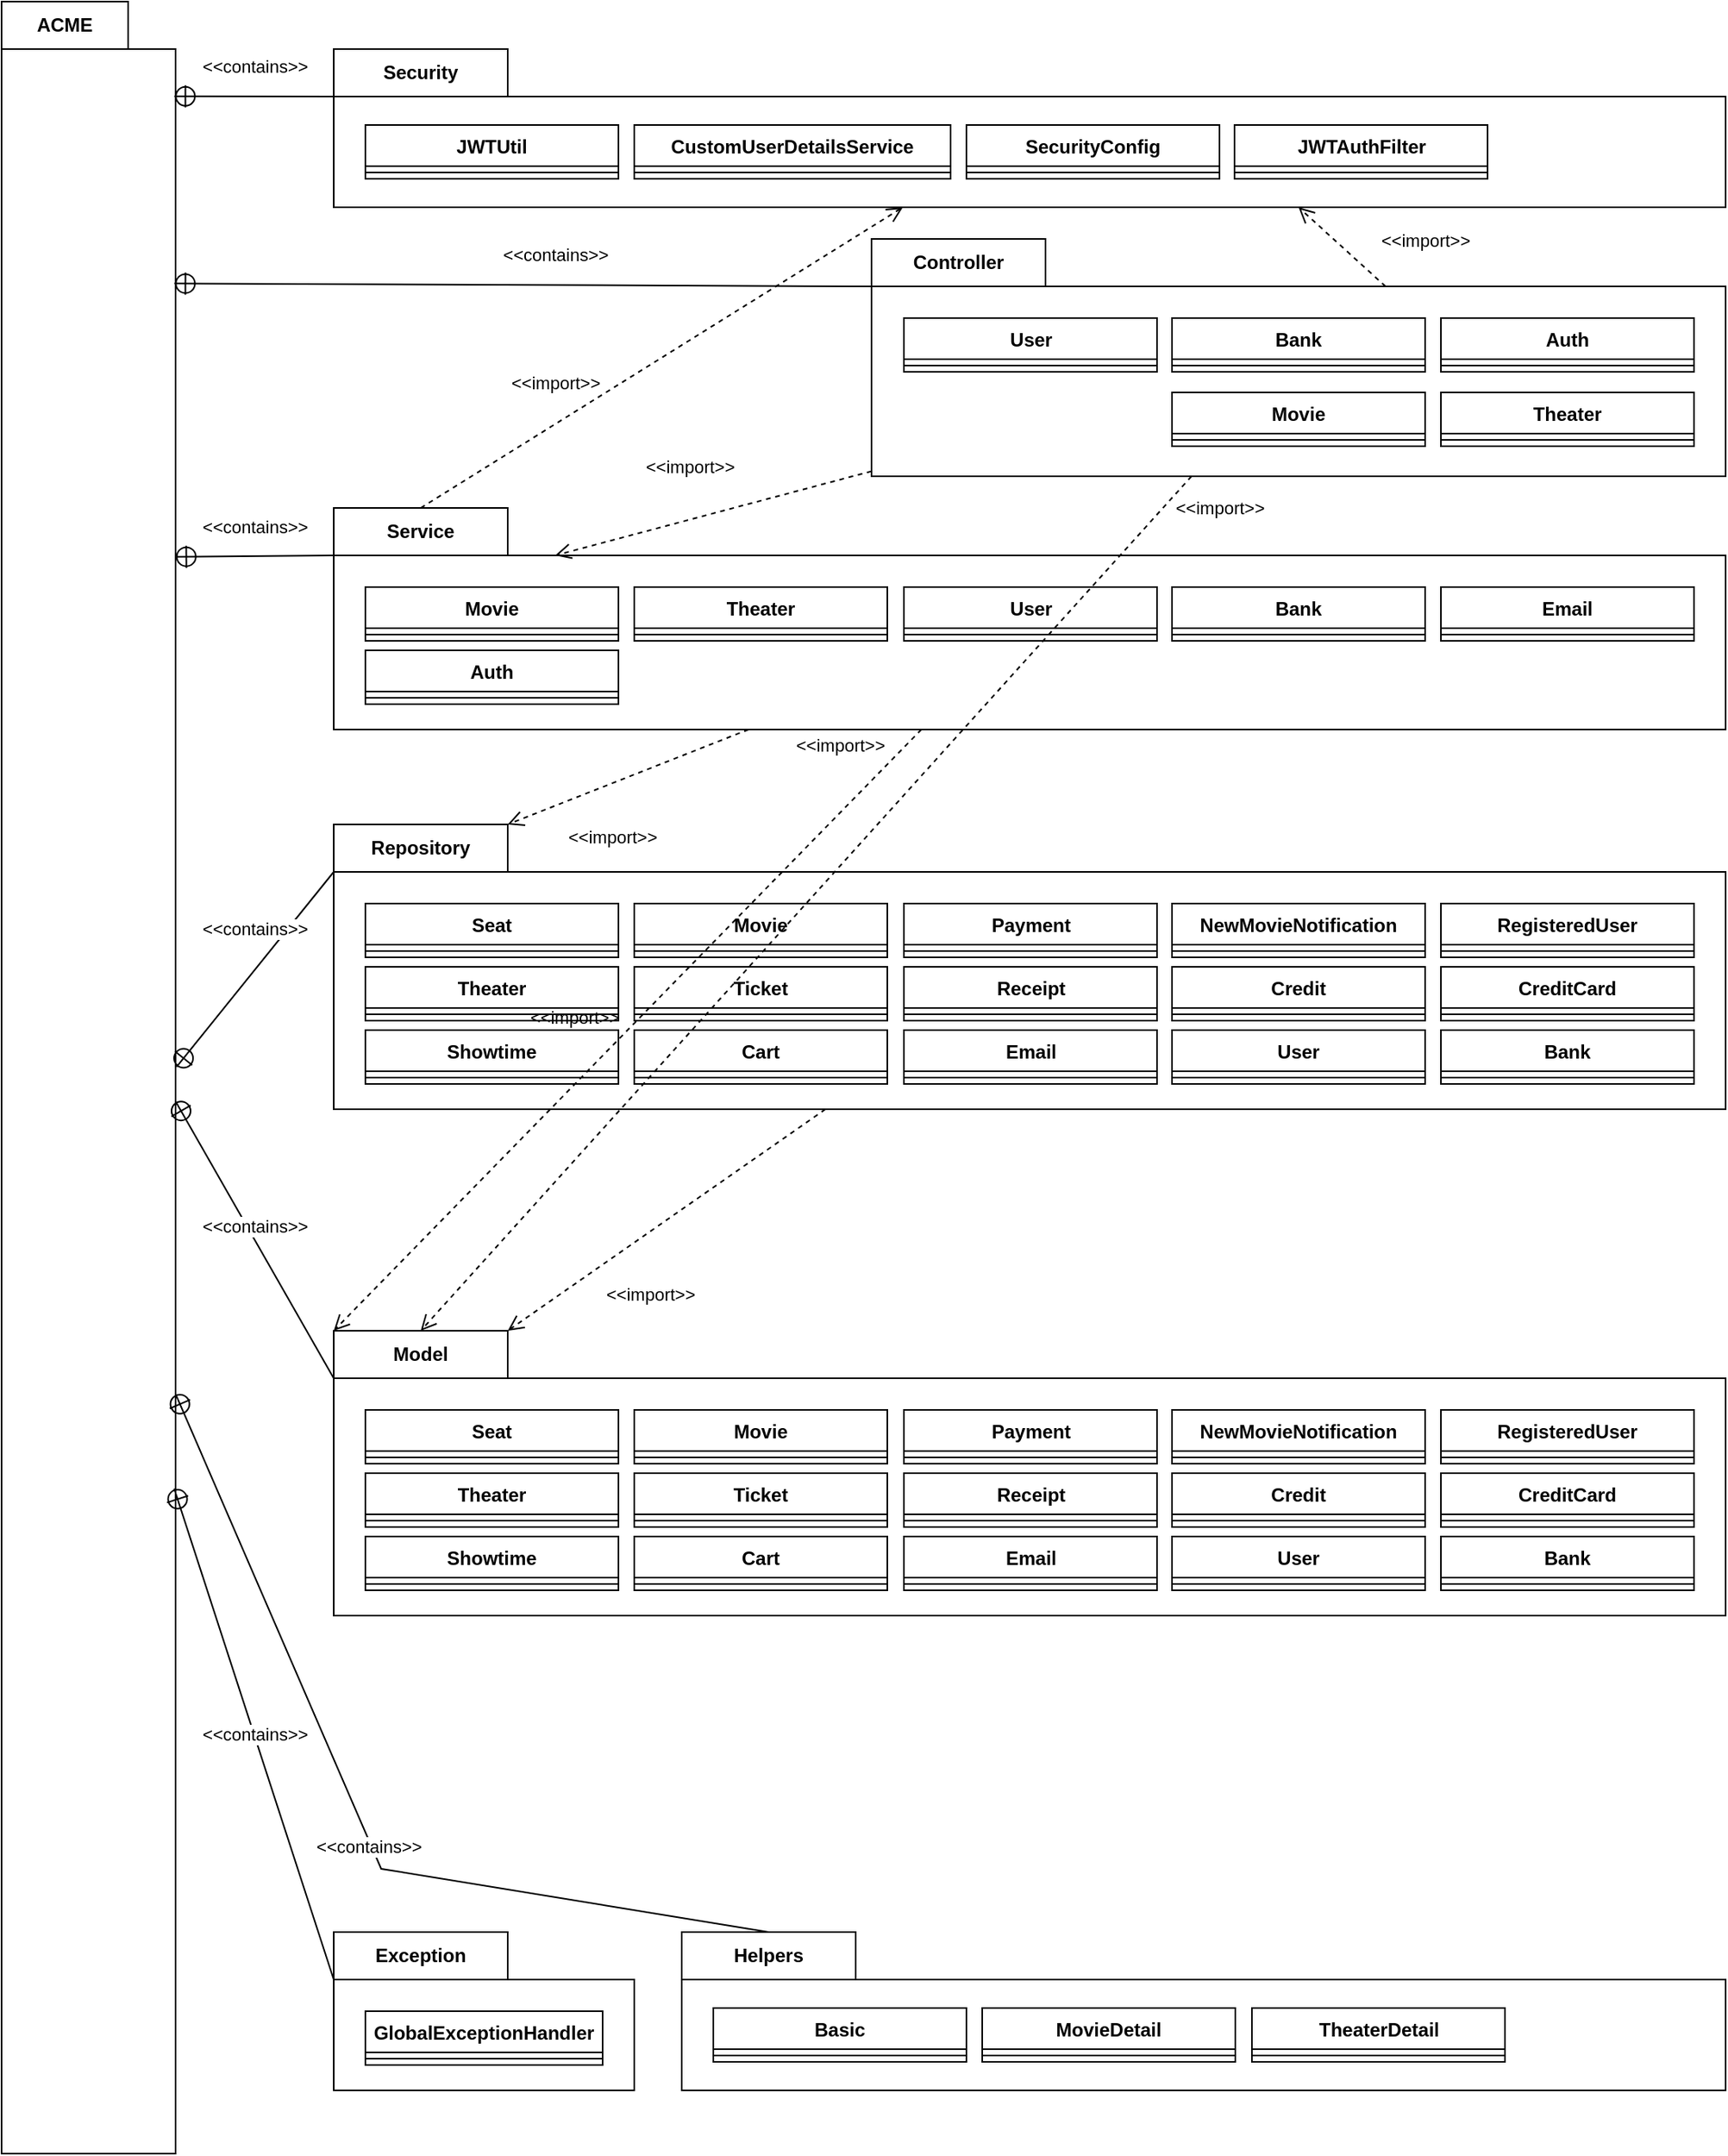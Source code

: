 <mxfile version="24.8.9">
  <diagram name="Page-1" id="gsNYX0O6HPg6yI20g63n">
    <mxGraphModel dx="3936" dy="2240" grid="1" gridSize="10" guides="1" tooltips="1" connect="1" arrows="1" fold="1" page="1" pageScale="1" pageWidth="827" pageHeight="1169" math="0" shadow="0">
      <root>
        <mxCell id="0" />
        <mxCell id="1" parent="0" />
        <mxCell id="dcg5xdhcJVGDY37_S5At-14" value="Model" style="shape=folder;fontStyle=1;tabWidth=110;tabHeight=30;tabPosition=left;html=1;boundedLbl=1;labelInHeader=1;container=1;collapsible=0;whiteSpace=wrap;" vertex="1" parent="1">
          <mxGeometry x="250" y="840" width="880" height="180" as="geometry" />
        </mxCell>
        <mxCell id="dcg5xdhcJVGDY37_S5At-51" value="" style="group" vertex="1" connectable="0" parent="dcg5xdhcJVGDY37_S5At-14">
          <mxGeometry y="30" width="880.0" height="134" as="geometry" />
        </mxCell>
        <mxCell id="dcg5xdhcJVGDY37_S5At-15" value="" style="html=1;strokeColor=none;resizeWidth=1;resizeHeight=1;fillColor=none;part=1;connectable=0;allowArrows=0;deletable=0;whiteSpace=wrap;" vertex="1" parent="dcg5xdhcJVGDY37_S5At-51">
          <mxGeometry width="880.0" height="126" relative="1" as="geometry">
            <mxPoint as="offset" />
          </mxGeometry>
        </mxCell>
        <mxCell id="dcg5xdhcJVGDY37_S5At-17" value="Email" style="swimlane;fontStyle=1;align=center;verticalAlign=top;childLayout=stackLayout;horizontal=1;startSize=26;horizontalStack=0;resizeParent=1;resizeParentMax=0;resizeLast=0;collapsible=1;marginBottom=0;whiteSpace=wrap;html=1;" vertex="1" parent="dcg5xdhcJVGDY37_S5At-51">
          <mxGeometry x="360.5" y="100" width="160" height="34" as="geometry" />
        </mxCell>
        <mxCell id="dcg5xdhcJVGDY37_S5At-19" value="" style="line;strokeWidth=1;fillColor=none;align=left;verticalAlign=middle;spacingTop=-1;spacingLeft=3;spacingRight=3;rotatable=0;labelPosition=right;points=[];portConstraint=eastwest;strokeColor=inherit;" vertex="1" parent="dcg5xdhcJVGDY37_S5At-17">
          <mxGeometry y="26" width="160" height="8" as="geometry" />
        </mxCell>
        <mxCell id="dcg5xdhcJVGDY37_S5At-21" value="NewMovieNotification" style="swimlane;fontStyle=1;align=center;verticalAlign=top;childLayout=stackLayout;horizontal=1;startSize=26;horizontalStack=0;resizeParent=1;resizeParentMax=0;resizeLast=0;collapsible=1;marginBottom=0;whiteSpace=wrap;html=1;" vertex="1" parent="dcg5xdhcJVGDY37_S5At-51">
          <mxGeometry x="530" y="20" width="160" height="34" as="geometry" />
        </mxCell>
        <mxCell id="dcg5xdhcJVGDY37_S5At-22" value="" style="line;strokeWidth=1;fillColor=none;align=left;verticalAlign=middle;spacingTop=-1;spacingLeft=3;spacingRight=3;rotatable=0;labelPosition=right;points=[];portConstraint=eastwest;strokeColor=inherit;" vertex="1" parent="dcg5xdhcJVGDY37_S5At-21">
          <mxGeometry y="26" width="160" height="8" as="geometry" />
        </mxCell>
        <mxCell id="dcg5xdhcJVGDY37_S5At-23" value="Credit" style="swimlane;fontStyle=1;align=center;verticalAlign=top;childLayout=stackLayout;horizontal=1;startSize=26;horizontalStack=0;resizeParent=1;resizeParentMax=0;resizeLast=0;collapsible=1;marginBottom=0;whiteSpace=wrap;html=1;" vertex="1" parent="dcg5xdhcJVGDY37_S5At-51">
          <mxGeometry x="530" y="60" width="160" height="34" as="geometry" />
        </mxCell>
        <mxCell id="dcg5xdhcJVGDY37_S5At-24" value="" style="line;strokeWidth=1;fillColor=none;align=left;verticalAlign=middle;spacingTop=-1;spacingLeft=3;spacingRight=3;rotatable=0;labelPosition=right;points=[];portConstraint=eastwest;strokeColor=inherit;" vertex="1" parent="dcg5xdhcJVGDY37_S5At-23">
          <mxGeometry y="26" width="160" height="8" as="geometry" />
        </mxCell>
        <mxCell id="dcg5xdhcJVGDY37_S5At-25" value="User" style="swimlane;fontStyle=1;align=center;verticalAlign=top;childLayout=stackLayout;horizontal=1;startSize=26;horizontalStack=0;resizeParent=1;resizeParentMax=0;resizeLast=0;collapsible=1;marginBottom=0;whiteSpace=wrap;html=1;" vertex="1" parent="dcg5xdhcJVGDY37_S5At-51">
          <mxGeometry x="530" y="100" width="160" height="34" as="geometry" />
        </mxCell>
        <mxCell id="dcg5xdhcJVGDY37_S5At-26" value="" style="line;strokeWidth=1;fillColor=none;align=left;verticalAlign=middle;spacingTop=-1;spacingLeft=3;spacingRight=3;rotatable=0;labelPosition=right;points=[];portConstraint=eastwest;strokeColor=inherit;" vertex="1" parent="dcg5xdhcJVGDY37_S5At-25">
          <mxGeometry y="26" width="160" height="8" as="geometry" />
        </mxCell>
        <mxCell id="dcg5xdhcJVGDY37_S5At-27" value="CreditCard" style="swimlane;fontStyle=1;align=center;verticalAlign=top;childLayout=stackLayout;horizontal=1;startSize=26;horizontalStack=0;resizeParent=1;resizeParentMax=0;resizeLast=0;collapsible=1;marginBottom=0;whiteSpace=wrap;html=1;" vertex="1" parent="dcg5xdhcJVGDY37_S5At-51">
          <mxGeometry x="700" y="60" width="160" height="34" as="geometry" />
        </mxCell>
        <mxCell id="dcg5xdhcJVGDY37_S5At-28" value="" style="line;strokeWidth=1;fillColor=none;align=left;verticalAlign=middle;spacingTop=-1;spacingLeft=3;spacingRight=3;rotatable=0;labelPosition=right;points=[];portConstraint=eastwest;strokeColor=inherit;" vertex="1" parent="dcg5xdhcJVGDY37_S5At-27">
          <mxGeometry y="26" width="160" height="8" as="geometry" />
        </mxCell>
        <mxCell id="dcg5xdhcJVGDY37_S5At-29" value="RegisteredUser" style="swimlane;fontStyle=1;align=center;verticalAlign=top;childLayout=stackLayout;horizontal=1;startSize=26;horizontalStack=0;resizeParent=1;resizeParentMax=0;resizeLast=0;collapsible=1;marginBottom=0;whiteSpace=wrap;html=1;" vertex="1" parent="dcg5xdhcJVGDY37_S5At-51">
          <mxGeometry x="700" y="20" width="160" height="34" as="geometry" />
        </mxCell>
        <mxCell id="dcg5xdhcJVGDY37_S5At-30" value="" style="line;strokeWidth=1;fillColor=none;align=left;verticalAlign=middle;spacingTop=-1;spacingLeft=3;spacingRight=3;rotatable=0;labelPosition=right;points=[];portConstraint=eastwest;strokeColor=inherit;" vertex="1" parent="dcg5xdhcJVGDY37_S5At-29">
          <mxGeometry y="26" width="160" height="8" as="geometry" />
        </mxCell>
        <mxCell id="dcg5xdhcJVGDY37_S5At-31" value="Bank" style="swimlane;fontStyle=1;align=center;verticalAlign=top;childLayout=stackLayout;horizontal=1;startSize=26;horizontalStack=0;resizeParent=1;resizeParentMax=0;resizeLast=0;collapsible=1;marginBottom=0;whiteSpace=wrap;html=1;" vertex="1" parent="dcg5xdhcJVGDY37_S5At-51">
          <mxGeometry x="700" y="100" width="160" height="34" as="geometry" />
        </mxCell>
        <mxCell id="dcg5xdhcJVGDY37_S5At-32" value="" style="line;strokeWidth=1;fillColor=none;align=left;verticalAlign=middle;spacingTop=-1;spacingLeft=3;spacingRight=3;rotatable=0;labelPosition=right;points=[];portConstraint=eastwest;strokeColor=inherit;" vertex="1" parent="dcg5xdhcJVGDY37_S5At-31">
          <mxGeometry y="26" width="160" height="8" as="geometry" />
        </mxCell>
        <mxCell id="dcg5xdhcJVGDY37_S5At-35" value="Seat" style="swimlane;fontStyle=1;align=center;verticalAlign=top;childLayout=stackLayout;horizontal=1;startSize=26;horizontalStack=0;resizeParent=1;resizeParentMax=0;resizeLast=0;collapsible=1;marginBottom=0;whiteSpace=wrap;html=1;" vertex="1" parent="dcg5xdhcJVGDY37_S5At-51">
          <mxGeometry x="20" y="20" width="160" height="34" as="geometry" />
        </mxCell>
        <mxCell id="dcg5xdhcJVGDY37_S5At-36" value="" style="line;strokeWidth=1;fillColor=none;align=left;verticalAlign=middle;spacingTop=-1;spacingLeft=3;spacingRight=3;rotatable=0;labelPosition=right;points=[];portConstraint=eastwest;strokeColor=inherit;" vertex="1" parent="dcg5xdhcJVGDY37_S5At-35">
          <mxGeometry y="26" width="160" height="8" as="geometry" />
        </mxCell>
        <mxCell id="dcg5xdhcJVGDY37_S5At-37" value="Theater" style="swimlane;fontStyle=1;align=center;verticalAlign=top;childLayout=stackLayout;horizontal=1;startSize=26;horizontalStack=0;resizeParent=1;resizeParentMax=0;resizeLast=0;collapsible=1;marginBottom=0;whiteSpace=wrap;html=1;" vertex="1" parent="dcg5xdhcJVGDY37_S5At-51">
          <mxGeometry x="20" y="60" width="160" height="34" as="geometry" />
        </mxCell>
        <mxCell id="dcg5xdhcJVGDY37_S5At-38" value="" style="line;strokeWidth=1;fillColor=none;align=left;verticalAlign=middle;spacingTop=-1;spacingLeft=3;spacingRight=3;rotatable=0;labelPosition=right;points=[];portConstraint=eastwest;strokeColor=inherit;" vertex="1" parent="dcg5xdhcJVGDY37_S5At-37">
          <mxGeometry y="26" width="160" height="8" as="geometry" />
        </mxCell>
        <mxCell id="dcg5xdhcJVGDY37_S5At-39" value="Showtime" style="swimlane;fontStyle=1;align=center;verticalAlign=top;childLayout=stackLayout;horizontal=1;startSize=26;horizontalStack=0;resizeParent=1;resizeParentMax=0;resizeLast=0;collapsible=1;marginBottom=0;whiteSpace=wrap;html=1;" vertex="1" parent="dcg5xdhcJVGDY37_S5At-51">
          <mxGeometry x="20" y="100" width="160" height="34" as="geometry" />
        </mxCell>
        <mxCell id="dcg5xdhcJVGDY37_S5At-40" value="" style="line;strokeWidth=1;fillColor=none;align=left;verticalAlign=middle;spacingTop=-1;spacingLeft=3;spacingRight=3;rotatable=0;labelPosition=right;points=[];portConstraint=eastwest;strokeColor=inherit;" vertex="1" parent="dcg5xdhcJVGDY37_S5At-39">
          <mxGeometry y="26" width="160" height="8" as="geometry" />
        </mxCell>
        <mxCell id="dcg5xdhcJVGDY37_S5At-41" value="Movie" style="swimlane;fontStyle=1;align=center;verticalAlign=top;childLayout=stackLayout;horizontal=1;startSize=26;horizontalStack=0;resizeParent=1;resizeParentMax=0;resizeLast=0;collapsible=1;marginBottom=0;whiteSpace=wrap;html=1;" vertex="1" parent="dcg5xdhcJVGDY37_S5At-51">
          <mxGeometry x="190" y="20" width="160" height="34" as="geometry" />
        </mxCell>
        <mxCell id="dcg5xdhcJVGDY37_S5At-42" value="" style="line;strokeWidth=1;fillColor=none;align=left;verticalAlign=middle;spacingTop=-1;spacingLeft=3;spacingRight=3;rotatable=0;labelPosition=right;points=[];portConstraint=eastwest;strokeColor=inherit;" vertex="1" parent="dcg5xdhcJVGDY37_S5At-41">
          <mxGeometry y="26" width="160" height="8" as="geometry" />
        </mxCell>
        <mxCell id="dcg5xdhcJVGDY37_S5At-43" value="Cart" style="swimlane;fontStyle=1;align=center;verticalAlign=top;childLayout=stackLayout;horizontal=1;startSize=26;horizontalStack=0;resizeParent=1;resizeParentMax=0;resizeLast=0;collapsible=1;marginBottom=0;whiteSpace=wrap;html=1;" vertex="1" parent="dcg5xdhcJVGDY37_S5At-51">
          <mxGeometry x="190" y="100" width="160" height="34" as="geometry" />
        </mxCell>
        <mxCell id="dcg5xdhcJVGDY37_S5At-44" value="" style="line;strokeWidth=1;fillColor=none;align=left;verticalAlign=middle;spacingTop=-1;spacingLeft=3;spacingRight=3;rotatable=0;labelPosition=right;points=[];portConstraint=eastwest;strokeColor=inherit;" vertex="1" parent="dcg5xdhcJVGDY37_S5At-43">
          <mxGeometry y="26" width="160" height="8" as="geometry" />
        </mxCell>
        <mxCell id="dcg5xdhcJVGDY37_S5At-45" value="Ticket" style="swimlane;fontStyle=1;align=center;verticalAlign=top;childLayout=stackLayout;horizontal=1;startSize=26;horizontalStack=0;resizeParent=1;resizeParentMax=0;resizeLast=0;collapsible=1;marginBottom=0;whiteSpace=wrap;html=1;" vertex="1" parent="dcg5xdhcJVGDY37_S5At-51">
          <mxGeometry x="190" y="60" width="160" height="34" as="geometry" />
        </mxCell>
        <mxCell id="dcg5xdhcJVGDY37_S5At-46" value="" style="line;strokeWidth=1;fillColor=none;align=left;verticalAlign=middle;spacingTop=-1;spacingLeft=3;spacingRight=3;rotatable=0;labelPosition=right;points=[];portConstraint=eastwest;strokeColor=inherit;" vertex="1" parent="dcg5xdhcJVGDY37_S5At-45">
          <mxGeometry y="26" width="160" height="8" as="geometry" />
        </mxCell>
        <mxCell id="dcg5xdhcJVGDY37_S5At-49" value="Receipt" style="swimlane;fontStyle=1;align=center;verticalAlign=top;childLayout=stackLayout;horizontal=1;startSize=26;horizontalStack=0;resizeParent=1;resizeParentMax=0;resizeLast=0;collapsible=1;marginBottom=0;whiteSpace=wrap;html=1;" vertex="1" parent="dcg5xdhcJVGDY37_S5At-51">
          <mxGeometry x="360.5" y="60" width="160" height="34" as="geometry" />
        </mxCell>
        <mxCell id="dcg5xdhcJVGDY37_S5At-50" value="" style="line;strokeWidth=1;fillColor=none;align=left;verticalAlign=middle;spacingTop=-1;spacingLeft=3;spacingRight=3;rotatable=0;labelPosition=right;points=[];portConstraint=eastwest;strokeColor=inherit;" vertex="1" parent="dcg5xdhcJVGDY37_S5At-49">
          <mxGeometry y="26" width="160" height="8" as="geometry" />
        </mxCell>
        <mxCell id="dcg5xdhcJVGDY37_S5At-47" value="Payment" style="swimlane;fontStyle=1;align=center;verticalAlign=top;childLayout=stackLayout;horizontal=1;startSize=26;horizontalStack=0;resizeParent=1;resizeParentMax=0;resizeLast=0;collapsible=1;marginBottom=0;whiteSpace=wrap;html=1;" vertex="1" parent="dcg5xdhcJVGDY37_S5At-51">
          <mxGeometry x="360.5" y="20" width="160" height="34" as="geometry" />
        </mxCell>
        <mxCell id="dcg5xdhcJVGDY37_S5At-48" value="" style="line;strokeWidth=1;fillColor=none;align=left;verticalAlign=middle;spacingTop=-1;spacingLeft=3;spacingRight=3;rotatable=0;labelPosition=right;points=[];portConstraint=eastwest;strokeColor=inherit;" vertex="1" parent="dcg5xdhcJVGDY37_S5At-47">
          <mxGeometry y="26" width="160" height="8" as="geometry" />
        </mxCell>
        <mxCell id="dcg5xdhcJVGDY37_S5At-52" value="Repository" style="shape=folder;fontStyle=1;tabWidth=110;tabHeight=30;tabPosition=left;html=1;boundedLbl=1;labelInHeader=1;container=1;collapsible=0;whiteSpace=wrap;" vertex="1" parent="1">
          <mxGeometry x="250" y="520" width="880" height="180" as="geometry" />
        </mxCell>
        <mxCell id="dcg5xdhcJVGDY37_S5At-53" value="" style="group" vertex="1" connectable="0" parent="dcg5xdhcJVGDY37_S5At-52">
          <mxGeometry y="30" width="880.0" height="134" as="geometry" />
        </mxCell>
        <mxCell id="dcg5xdhcJVGDY37_S5At-54" value="" style="html=1;strokeColor=none;resizeWidth=1;resizeHeight=1;fillColor=none;part=1;connectable=0;allowArrows=0;deletable=0;whiteSpace=wrap;" vertex="1" parent="dcg5xdhcJVGDY37_S5At-53">
          <mxGeometry width="880.0" height="126" relative="1" as="geometry">
            <mxPoint as="offset" />
          </mxGeometry>
        </mxCell>
        <mxCell id="dcg5xdhcJVGDY37_S5At-55" value="Email" style="swimlane;fontStyle=1;align=center;verticalAlign=top;childLayout=stackLayout;horizontal=1;startSize=26;horizontalStack=0;resizeParent=1;resizeParentMax=0;resizeLast=0;collapsible=1;marginBottom=0;whiteSpace=wrap;html=1;" vertex="1" parent="dcg5xdhcJVGDY37_S5At-53">
          <mxGeometry x="360.5" y="100" width="160" height="34" as="geometry" />
        </mxCell>
        <mxCell id="dcg5xdhcJVGDY37_S5At-56" value="" style="line;strokeWidth=1;fillColor=none;align=left;verticalAlign=middle;spacingTop=-1;spacingLeft=3;spacingRight=3;rotatable=0;labelPosition=right;points=[];portConstraint=eastwest;strokeColor=inherit;" vertex="1" parent="dcg5xdhcJVGDY37_S5At-55">
          <mxGeometry y="26" width="160" height="8" as="geometry" />
        </mxCell>
        <mxCell id="dcg5xdhcJVGDY37_S5At-57" value="NewMovieNotification" style="swimlane;fontStyle=1;align=center;verticalAlign=top;childLayout=stackLayout;horizontal=1;startSize=26;horizontalStack=0;resizeParent=1;resizeParentMax=0;resizeLast=0;collapsible=1;marginBottom=0;whiteSpace=wrap;html=1;" vertex="1" parent="dcg5xdhcJVGDY37_S5At-53">
          <mxGeometry x="530" y="20" width="160" height="34" as="geometry" />
        </mxCell>
        <mxCell id="dcg5xdhcJVGDY37_S5At-58" value="" style="line;strokeWidth=1;fillColor=none;align=left;verticalAlign=middle;spacingTop=-1;spacingLeft=3;spacingRight=3;rotatable=0;labelPosition=right;points=[];portConstraint=eastwest;strokeColor=inherit;" vertex="1" parent="dcg5xdhcJVGDY37_S5At-57">
          <mxGeometry y="26" width="160" height="8" as="geometry" />
        </mxCell>
        <mxCell id="dcg5xdhcJVGDY37_S5At-59" value="Credit" style="swimlane;fontStyle=1;align=center;verticalAlign=top;childLayout=stackLayout;horizontal=1;startSize=26;horizontalStack=0;resizeParent=1;resizeParentMax=0;resizeLast=0;collapsible=1;marginBottom=0;whiteSpace=wrap;html=1;" vertex="1" parent="dcg5xdhcJVGDY37_S5At-53">
          <mxGeometry x="530" y="60" width="160" height="34" as="geometry" />
        </mxCell>
        <mxCell id="dcg5xdhcJVGDY37_S5At-60" value="" style="line;strokeWidth=1;fillColor=none;align=left;verticalAlign=middle;spacingTop=-1;spacingLeft=3;spacingRight=3;rotatable=0;labelPosition=right;points=[];portConstraint=eastwest;strokeColor=inherit;" vertex="1" parent="dcg5xdhcJVGDY37_S5At-59">
          <mxGeometry y="26" width="160" height="8" as="geometry" />
        </mxCell>
        <mxCell id="dcg5xdhcJVGDY37_S5At-61" value="User" style="swimlane;fontStyle=1;align=center;verticalAlign=top;childLayout=stackLayout;horizontal=1;startSize=26;horizontalStack=0;resizeParent=1;resizeParentMax=0;resizeLast=0;collapsible=1;marginBottom=0;whiteSpace=wrap;html=1;" vertex="1" parent="dcg5xdhcJVGDY37_S5At-53">
          <mxGeometry x="530" y="100" width="160" height="34" as="geometry" />
        </mxCell>
        <mxCell id="dcg5xdhcJVGDY37_S5At-62" value="" style="line;strokeWidth=1;fillColor=none;align=left;verticalAlign=middle;spacingTop=-1;spacingLeft=3;spacingRight=3;rotatable=0;labelPosition=right;points=[];portConstraint=eastwest;strokeColor=inherit;" vertex="1" parent="dcg5xdhcJVGDY37_S5At-61">
          <mxGeometry y="26" width="160" height="8" as="geometry" />
        </mxCell>
        <mxCell id="dcg5xdhcJVGDY37_S5At-63" value="CreditCard" style="swimlane;fontStyle=1;align=center;verticalAlign=top;childLayout=stackLayout;horizontal=1;startSize=26;horizontalStack=0;resizeParent=1;resizeParentMax=0;resizeLast=0;collapsible=1;marginBottom=0;whiteSpace=wrap;html=1;" vertex="1" parent="dcg5xdhcJVGDY37_S5At-53">
          <mxGeometry x="700" y="60" width="160" height="34" as="geometry" />
        </mxCell>
        <mxCell id="dcg5xdhcJVGDY37_S5At-64" value="" style="line;strokeWidth=1;fillColor=none;align=left;verticalAlign=middle;spacingTop=-1;spacingLeft=3;spacingRight=3;rotatable=0;labelPosition=right;points=[];portConstraint=eastwest;strokeColor=inherit;" vertex="1" parent="dcg5xdhcJVGDY37_S5At-63">
          <mxGeometry y="26" width="160" height="8" as="geometry" />
        </mxCell>
        <mxCell id="dcg5xdhcJVGDY37_S5At-65" value="RegisteredUser" style="swimlane;fontStyle=1;align=center;verticalAlign=top;childLayout=stackLayout;horizontal=1;startSize=26;horizontalStack=0;resizeParent=1;resizeParentMax=0;resizeLast=0;collapsible=1;marginBottom=0;whiteSpace=wrap;html=1;" vertex="1" parent="dcg5xdhcJVGDY37_S5At-53">
          <mxGeometry x="700" y="20" width="160" height="34" as="geometry" />
        </mxCell>
        <mxCell id="dcg5xdhcJVGDY37_S5At-66" value="" style="line;strokeWidth=1;fillColor=none;align=left;verticalAlign=middle;spacingTop=-1;spacingLeft=3;spacingRight=3;rotatable=0;labelPosition=right;points=[];portConstraint=eastwest;strokeColor=inherit;" vertex="1" parent="dcg5xdhcJVGDY37_S5At-65">
          <mxGeometry y="26" width="160" height="8" as="geometry" />
        </mxCell>
        <mxCell id="dcg5xdhcJVGDY37_S5At-67" value="Bank" style="swimlane;fontStyle=1;align=center;verticalAlign=top;childLayout=stackLayout;horizontal=1;startSize=26;horizontalStack=0;resizeParent=1;resizeParentMax=0;resizeLast=0;collapsible=1;marginBottom=0;whiteSpace=wrap;html=1;" vertex="1" parent="dcg5xdhcJVGDY37_S5At-53">
          <mxGeometry x="700" y="100" width="160" height="34" as="geometry" />
        </mxCell>
        <mxCell id="dcg5xdhcJVGDY37_S5At-68" value="" style="line;strokeWidth=1;fillColor=none;align=left;verticalAlign=middle;spacingTop=-1;spacingLeft=3;spacingRight=3;rotatable=0;labelPosition=right;points=[];portConstraint=eastwest;strokeColor=inherit;" vertex="1" parent="dcg5xdhcJVGDY37_S5At-67">
          <mxGeometry y="26" width="160" height="8" as="geometry" />
        </mxCell>
        <mxCell id="dcg5xdhcJVGDY37_S5At-69" value="Seat" style="swimlane;fontStyle=1;align=center;verticalAlign=top;childLayout=stackLayout;horizontal=1;startSize=26;horizontalStack=0;resizeParent=1;resizeParentMax=0;resizeLast=0;collapsible=1;marginBottom=0;whiteSpace=wrap;html=1;" vertex="1" parent="dcg5xdhcJVGDY37_S5At-53">
          <mxGeometry x="20" y="20" width="160" height="34" as="geometry" />
        </mxCell>
        <mxCell id="dcg5xdhcJVGDY37_S5At-70" value="" style="line;strokeWidth=1;fillColor=none;align=left;verticalAlign=middle;spacingTop=-1;spacingLeft=3;spacingRight=3;rotatable=0;labelPosition=right;points=[];portConstraint=eastwest;strokeColor=inherit;" vertex="1" parent="dcg5xdhcJVGDY37_S5At-69">
          <mxGeometry y="26" width="160" height="8" as="geometry" />
        </mxCell>
        <mxCell id="dcg5xdhcJVGDY37_S5At-71" value="Theater" style="swimlane;fontStyle=1;align=center;verticalAlign=top;childLayout=stackLayout;horizontal=1;startSize=26;horizontalStack=0;resizeParent=1;resizeParentMax=0;resizeLast=0;collapsible=1;marginBottom=0;whiteSpace=wrap;html=1;" vertex="1" parent="dcg5xdhcJVGDY37_S5At-53">
          <mxGeometry x="20" y="60" width="160" height="34" as="geometry" />
        </mxCell>
        <mxCell id="dcg5xdhcJVGDY37_S5At-72" value="" style="line;strokeWidth=1;fillColor=none;align=left;verticalAlign=middle;spacingTop=-1;spacingLeft=3;spacingRight=3;rotatable=0;labelPosition=right;points=[];portConstraint=eastwest;strokeColor=inherit;" vertex="1" parent="dcg5xdhcJVGDY37_S5At-71">
          <mxGeometry y="26" width="160" height="8" as="geometry" />
        </mxCell>
        <mxCell id="dcg5xdhcJVGDY37_S5At-73" value="Showtime" style="swimlane;fontStyle=1;align=center;verticalAlign=top;childLayout=stackLayout;horizontal=1;startSize=26;horizontalStack=0;resizeParent=1;resizeParentMax=0;resizeLast=0;collapsible=1;marginBottom=0;whiteSpace=wrap;html=1;" vertex="1" parent="dcg5xdhcJVGDY37_S5At-53">
          <mxGeometry x="20" y="100" width="160" height="34" as="geometry" />
        </mxCell>
        <mxCell id="dcg5xdhcJVGDY37_S5At-74" value="" style="line;strokeWidth=1;fillColor=none;align=left;verticalAlign=middle;spacingTop=-1;spacingLeft=3;spacingRight=3;rotatable=0;labelPosition=right;points=[];portConstraint=eastwest;strokeColor=inherit;" vertex="1" parent="dcg5xdhcJVGDY37_S5At-73">
          <mxGeometry y="26" width="160" height="8" as="geometry" />
        </mxCell>
        <mxCell id="dcg5xdhcJVGDY37_S5At-75" value="Movie" style="swimlane;fontStyle=1;align=center;verticalAlign=top;childLayout=stackLayout;horizontal=1;startSize=26;horizontalStack=0;resizeParent=1;resizeParentMax=0;resizeLast=0;collapsible=1;marginBottom=0;whiteSpace=wrap;html=1;" vertex="1" parent="dcg5xdhcJVGDY37_S5At-53">
          <mxGeometry x="190" y="20" width="160" height="34" as="geometry" />
        </mxCell>
        <mxCell id="dcg5xdhcJVGDY37_S5At-76" value="" style="line;strokeWidth=1;fillColor=none;align=left;verticalAlign=middle;spacingTop=-1;spacingLeft=3;spacingRight=3;rotatable=0;labelPosition=right;points=[];portConstraint=eastwest;strokeColor=inherit;" vertex="1" parent="dcg5xdhcJVGDY37_S5At-75">
          <mxGeometry y="26" width="160" height="8" as="geometry" />
        </mxCell>
        <mxCell id="dcg5xdhcJVGDY37_S5At-77" value="Cart" style="swimlane;fontStyle=1;align=center;verticalAlign=top;childLayout=stackLayout;horizontal=1;startSize=26;horizontalStack=0;resizeParent=1;resizeParentMax=0;resizeLast=0;collapsible=1;marginBottom=0;whiteSpace=wrap;html=1;" vertex="1" parent="dcg5xdhcJVGDY37_S5At-53">
          <mxGeometry x="190" y="100" width="160" height="34" as="geometry" />
        </mxCell>
        <mxCell id="dcg5xdhcJVGDY37_S5At-78" value="" style="line;strokeWidth=1;fillColor=none;align=left;verticalAlign=middle;spacingTop=-1;spacingLeft=3;spacingRight=3;rotatable=0;labelPosition=right;points=[];portConstraint=eastwest;strokeColor=inherit;" vertex="1" parent="dcg5xdhcJVGDY37_S5At-77">
          <mxGeometry y="26" width="160" height="8" as="geometry" />
        </mxCell>
        <mxCell id="dcg5xdhcJVGDY37_S5At-79" value="Ticket" style="swimlane;fontStyle=1;align=center;verticalAlign=top;childLayout=stackLayout;horizontal=1;startSize=26;horizontalStack=0;resizeParent=1;resizeParentMax=0;resizeLast=0;collapsible=1;marginBottom=0;whiteSpace=wrap;html=1;" vertex="1" parent="dcg5xdhcJVGDY37_S5At-53">
          <mxGeometry x="190" y="60" width="160" height="34" as="geometry" />
        </mxCell>
        <mxCell id="dcg5xdhcJVGDY37_S5At-80" value="" style="line;strokeWidth=1;fillColor=none;align=left;verticalAlign=middle;spacingTop=-1;spacingLeft=3;spacingRight=3;rotatable=0;labelPosition=right;points=[];portConstraint=eastwest;strokeColor=inherit;" vertex="1" parent="dcg5xdhcJVGDY37_S5At-79">
          <mxGeometry y="26" width="160" height="8" as="geometry" />
        </mxCell>
        <mxCell id="dcg5xdhcJVGDY37_S5At-81" value="Receipt" style="swimlane;fontStyle=1;align=center;verticalAlign=top;childLayout=stackLayout;horizontal=1;startSize=26;horizontalStack=0;resizeParent=1;resizeParentMax=0;resizeLast=0;collapsible=1;marginBottom=0;whiteSpace=wrap;html=1;" vertex="1" parent="dcg5xdhcJVGDY37_S5At-53">
          <mxGeometry x="360.5" y="60" width="160" height="34" as="geometry" />
        </mxCell>
        <mxCell id="dcg5xdhcJVGDY37_S5At-82" value="" style="line;strokeWidth=1;fillColor=none;align=left;verticalAlign=middle;spacingTop=-1;spacingLeft=3;spacingRight=3;rotatable=0;labelPosition=right;points=[];portConstraint=eastwest;strokeColor=inherit;" vertex="1" parent="dcg5xdhcJVGDY37_S5At-81">
          <mxGeometry y="26" width="160" height="8" as="geometry" />
        </mxCell>
        <mxCell id="dcg5xdhcJVGDY37_S5At-83" value="Payment" style="swimlane;fontStyle=1;align=center;verticalAlign=top;childLayout=stackLayout;horizontal=1;startSize=26;horizontalStack=0;resizeParent=1;resizeParentMax=0;resizeLast=0;collapsible=1;marginBottom=0;whiteSpace=wrap;html=1;" vertex="1" parent="dcg5xdhcJVGDY37_S5At-53">
          <mxGeometry x="360.5" y="20" width="160" height="34" as="geometry" />
        </mxCell>
        <mxCell id="dcg5xdhcJVGDY37_S5At-84" value="" style="line;strokeWidth=1;fillColor=none;align=left;verticalAlign=middle;spacingTop=-1;spacingLeft=3;spacingRight=3;rotatable=0;labelPosition=right;points=[];portConstraint=eastwest;strokeColor=inherit;" vertex="1" parent="dcg5xdhcJVGDY37_S5At-83">
          <mxGeometry y="26" width="160" height="8" as="geometry" />
        </mxCell>
        <mxCell id="dcg5xdhcJVGDY37_S5At-135" value="" style="group" vertex="1" connectable="0" parent="1">
          <mxGeometry x="250" y="320" width="880.0" height="164" as="geometry" />
        </mxCell>
        <mxCell id="dcg5xdhcJVGDY37_S5At-85" value="Service" style="shape=folder;fontStyle=1;tabWidth=110;tabHeight=30;tabPosition=left;html=1;boundedLbl=1;labelInHeader=1;container=1;collapsible=0;whiteSpace=wrap;" vertex="1" parent="dcg5xdhcJVGDY37_S5At-135">
          <mxGeometry width="880" height="140" as="geometry" />
        </mxCell>
        <mxCell id="dcg5xdhcJVGDY37_S5At-86" value="" style="group" vertex="1" connectable="0" parent="dcg5xdhcJVGDY37_S5At-135">
          <mxGeometry y="30" width="880.0" height="134" as="geometry" />
        </mxCell>
        <mxCell id="dcg5xdhcJVGDY37_S5At-87" value="" style="html=1;strokeColor=none;resizeWidth=1;resizeHeight=1;fillColor=none;part=1;connectable=0;allowArrows=0;deletable=0;whiteSpace=wrap;" vertex="1" parent="dcg5xdhcJVGDY37_S5At-86">
          <mxGeometry width="880.0" height="126" relative="1" as="geometry">
            <mxPoint as="offset" />
          </mxGeometry>
        </mxCell>
        <mxCell id="dcg5xdhcJVGDY37_S5At-90" value="Bank" style="swimlane;fontStyle=1;align=center;verticalAlign=top;childLayout=stackLayout;horizontal=1;startSize=26;horizontalStack=0;resizeParent=1;resizeParentMax=0;resizeLast=0;collapsible=1;marginBottom=0;whiteSpace=wrap;html=1;" vertex="1" parent="dcg5xdhcJVGDY37_S5At-86">
          <mxGeometry x="530" y="20" width="160" height="34" as="geometry" />
        </mxCell>
        <mxCell id="dcg5xdhcJVGDY37_S5At-91" value="" style="line;strokeWidth=1;fillColor=none;align=left;verticalAlign=middle;spacingTop=-1;spacingLeft=3;spacingRight=3;rotatable=0;labelPosition=right;points=[];portConstraint=eastwest;strokeColor=inherit;" vertex="1" parent="dcg5xdhcJVGDY37_S5At-90">
          <mxGeometry y="26" width="160" height="8" as="geometry" />
        </mxCell>
        <mxCell id="dcg5xdhcJVGDY37_S5At-98" value="Email" style="swimlane;fontStyle=1;align=center;verticalAlign=top;childLayout=stackLayout;horizontal=1;startSize=26;horizontalStack=0;resizeParent=1;resizeParentMax=0;resizeLast=0;collapsible=1;marginBottom=0;whiteSpace=wrap;html=1;" vertex="1" parent="dcg5xdhcJVGDY37_S5At-86">
          <mxGeometry x="700" y="20" width="160" height="34" as="geometry" />
        </mxCell>
        <mxCell id="dcg5xdhcJVGDY37_S5At-99" value="" style="line;strokeWidth=1;fillColor=none;align=left;verticalAlign=middle;spacingTop=-1;spacingLeft=3;spacingRight=3;rotatable=0;labelPosition=right;points=[];portConstraint=eastwest;strokeColor=inherit;" vertex="1" parent="dcg5xdhcJVGDY37_S5At-98">
          <mxGeometry y="26" width="160" height="8" as="geometry" />
        </mxCell>
        <mxCell id="dcg5xdhcJVGDY37_S5At-102" value="Movie" style="swimlane;fontStyle=1;align=center;verticalAlign=top;childLayout=stackLayout;horizontal=1;startSize=26;horizontalStack=0;resizeParent=1;resizeParentMax=0;resizeLast=0;collapsible=1;marginBottom=0;whiteSpace=wrap;html=1;" vertex="1" parent="dcg5xdhcJVGDY37_S5At-86">
          <mxGeometry x="20" y="20" width="160" height="34" as="geometry" />
        </mxCell>
        <mxCell id="dcg5xdhcJVGDY37_S5At-103" value="" style="line;strokeWidth=1;fillColor=none;align=left;verticalAlign=middle;spacingTop=-1;spacingLeft=3;spacingRight=3;rotatable=0;labelPosition=right;points=[];portConstraint=eastwest;strokeColor=inherit;" vertex="1" parent="dcg5xdhcJVGDY37_S5At-102">
          <mxGeometry y="26" width="160" height="8" as="geometry" />
        </mxCell>
        <mxCell id="dcg5xdhcJVGDY37_S5At-104" value="Auth" style="swimlane;fontStyle=1;align=center;verticalAlign=top;childLayout=stackLayout;horizontal=1;startSize=26;horizontalStack=0;resizeParent=1;resizeParentMax=0;resizeLast=0;collapsible=1;marginBottom=0;whiteSpace=wrap;html=1;" vertex="1" parent="dcg5xdhcJVGDY37_S5At-86">
          <mxGeometry x="20" y="60" width="160" height="34" as="geometry" />
        </mxCell>
        <mxCell id="dcg5xdhcJVGDY37_S5At-105" value="" style="line;strokeWidth=1;fillColor=none;align=left;verticalAlign=middle;spacingTop=-1;spacingLeft=3;spacingRight=3;rotatable=0;labelPosition=right;points=[];portConstraint=eastwest;strokeColor=inherit;" vertex="1" parent="dcg5xdhcJVGDY37_S5At-104">
          <mxGeometry y="26" width="160" height="8" as="geometry" />
        </mxCell>
        <mxCell id="dcg5xdhcJVGDY37_S5At-108" value="Theater" style="swimlane;fontStyle=1;align=center;verticalAlign=top;childLayout=stackLayout;horizontal=1;startSize=26;horizontalStack=0;resizeParent=1;resizeParentMax=0;resizeLast=0;collapsible=1;marginBottom=0;whiteSpace=wrap;html=1;" vertex="1" parent="dcg5xdhcJVGDY37_S5At-86">
          <mxGeometry x="190" y="20" width="160" height="34" as="geometry" />
        </mxCell>
        <mxCell id="dcg5xdhcJVGDY37_S5At-109" value="" style="line;strokeWidth=1;fillColor=none;align=left;verticalAlign=middle;spacingTop=-1;spacingLeft=3;spacingRight=3;rotatable=0;labelPosition=right;points=[];portConstraint=eastwest;strokeColor=inherit;" vertex="1" parent="dcg5xdhcJVGDY37_S5At-108">
          <mxGeometry y="26" width="160" height="8" as="geometry" />
        </mxCell>
        <mxCell id="dcg5xdhcJVGDY37_S5At-116" value="User" style="swimlane;fontStyle=1;align=center;verticalAlign=top;childLayout=stackLayout;horizontal=1;startSize=26;horizontalStack=0;resizeParent=1;resizeParentMax=0;resizeLast=0;collapsible=1;marginBottom=0;whiteSpace=wrap;html=1;" vertex="1" parent="dcg5xdhcJVGDY37_S5At-86">
          <mxGeometry x="360.5" y="20" width="160" height="34" as="geometry" />
        </mxCell>
        <mxCell id="dcg5xdhcJVGDY37_S5At-117" value="" style="line;strokeWidth=1;fillColor=none;align=left;verticalAlign=middle;spacingTop=-1;spacingLeft=3;spacingRight=3;rotatable=0;labelPosition=right;points=[];portConstraint=eastwest;strokeColor=inherit;" vertex="1" parent="dcg5xdhcJVGDY37_S5At-116">
          <mxGeometry y="26" width="160" height="8" as="geometry" />
        </mxCell>
        <mxCell id="dcg5xdhcJVGDY37_S5At-151" value="ACME" style="shape=folder;fontStyle=1;tabWidth=80;tabHeight=30;tabPosition=left;html=1;boundedLbl=1;labelInHeader=1;container=1;collapsible=0;whiteSpace=wrap;" vertex="1" parent="1">
          <mxGeometry x="40" width="110" height="1360" as="geometry" />
        </mxCell>
        <mxCell id="dcg5xdhcJVGDY37_S5At-152" value="" style="html=1;strokeColor=none;resizeWidth=1;resizeHeight=1;fillColor=none;part=1;connectable=0;allowArrows=0;deletable=0;whiteSpace=wrap;" vertex="1" parent="dcg5xdhcJVGDY37_S5At-151">
          <mxGeometry width="110.0" height="952" relative="1" as="geometry">
            <mxPoint y="30" as="offset" />
          </mxGeometry>
        </mxCell>
        <mxCell id="dcg5xdhcJVGDY37_S5At-154" value="" style="edgeStyle=none;html=1;startArrow=sysMLPackCont;startSize=12;endArrow=none;rounded=0;exitX=0.993;exitY=0.131;exitDx=0;exitDy=0;exitPerimeter=0;entryX=0;entryY=0;entryDx=0;entryDy=30;entryPerimeter=0;" edge="1" parent="1" source="dcg5xdhcJVGDY37_S5At-151" target="dcg5xdhcJVGDY37_S5At-119">
          <mxGeometry width="160" relative="1" as="geometry">
            <mxPoint x="30" y="180" as="sourcePoint" />
            <mxPoint x="190" y="180" as="targetPoint" />
          </mxGeometry>
        </mxCell>
        <mxCell id="dcg5xdhcJVGDY37_S5At-158" value="&amp;lt;&amp;lt;contains&amp;gt;&amp;gt;" style="edgeLabel;html=1;align=center;verticalAlign=middle;resizable=0;points=[];" vertex="1" connectable="0" parent="dcg5xdhcJVGDY37_S5At-154">
          <mxGeometry x="0.12" relative="1" as="geometry">
            <mxPoint x="-6" y="-19" as="offset" />
          </mxGeometry>
        </mxCell>
        <mxCell id="dcg5xdhcJVGDY37_S5At-159" value="" style="edgeStyle=none;html=1;startArrow=sysMLPackCont;startSize=12;endArrow=none;rounded=0;entryX=0;entryY=0;entryDx=0;entryDy=30;entryPerimeter=0;exitX=0.998;exitY=0.258;exitDx=0;exitDy=0;exitPerimeter=0;" edge="1" parent="1" source="dcg5xdhcJVGDY37_S5At-151" target="dcg5xdhcJVGDY37_S5At-85">
          <mxGeometry width="160" relative="1" as="geometry">
            <mxPoint x="200" y="80" as="sourcePoint" />
            <mxPoint x="260" y="60" as="targetPoint" />
          </mxGeometry>
        </mxCell>
        <mxCell id="dcg5xdhcJVGDY37_S5At-160" value="&amp;lt;&amp;lt;contains&amp;gt;&amp;gt;" style="edgeLabel;html=1;align=center;verticalAlign=middle;resizable=0;points=[];" vertex="1" connectable="0" parent="dcg5xdhcJVGDY37_S5At-159">
          <mxGeometry x="0.12" relative="1" as="geometry">
            <mxPoint x="-6" y="-19" as="offset" />
          </mxGeometry>
        </mxCell>
        <mxCell id="dcg5xdhcJVGDY37_S5At-161" value="" style="edgeStyle=none;html=1;startArrow=sysMLPackCont;startSize=12;endArrow=none;rounded=0;exitX=1.006;exitY=0.495;exitDx=0;exitDy=0;exitPerimeter=0;entryX=0;entryY=0;entryDx=0;entryDy=30;entryPerimeter=0;" edge="1" parent="1" source="dcg5xdhcJVGDY37_S5At-151" target="dcg5xdhcJVGDY37_S5At-52">
          <mxGeometry width="160" relative="1" as="geometry">
            <mxPoint x="140" y="240" as="sourcePoint" />
            <mxPoint x="250" y="350" as="targetPoint" />
          </mxGeometry>
        </mxCell>
        <mxCell id="dcg5xdhcJVGDY37_S5At-162" value="&amp;lt;&amp;lt;contains&amp;gt;&amp;gt;" style="edgeLabel;html=1;align=center;verticalAlign=middle;resizable=0;points=[];" vertex="1" connectable="0" parent="dcg5xdhcJVGDY37_S5At-161">
          <mxGeometry x="0.12" relative="1" as="geometry">
            <mxPoint x="-6" y="-19" as="offset" />
          </mxGeometry>
        </mxCell>
        <mxCell id="dcg5xdhcJVGDY37_S5At-167" value="" style="edgeStyle=none;html=1;startArrow=sysMLPackCont;startSize=12;endArrow=none;rounded=0;entryX=0;entryY=0;entryDx=0;entryDy=30;entryPerimeter=0;exitX=0;exitY=0;exitDx=110;exitDy=695;exitPerimeter=0;" edge="1" parent="1" source="dcg5xdhcJVGDY37_S5At-151" target="dcg5xdhcJVGDY37_S5At-14">
          <mxGeometry width="160" relative="1" as="geometry">
            <mxPoint x="150" y="562" as="sourcePoint" />
            <mxPoint x="210" y="610" as="targetPoint" />
          </mxGeometry>
        </mxCell>
        <mxCell id="dcg5xdhcJVGDY37_S5At-168" value="&amp;lt;&amp;lt;contains&amp;gt;&amp;gt;" style="edgeLabel;html=1;align=center;verticalAlign=middle;resizable=0;points=[];" vertex="1" connectable="0" parent="dcg5xdhcJVGDY37_S5At-167">
          <mxGeometry x="0.12" relative="1" as="geometry">
            <mxPoint x="-6" y="-19" as="offset" />
          </mxGeometry>
        </mxCell>
        <mxCell id="dcg5xdhcJVGDY37_S5At-169" value="Exception" style="shape=folder;fontStyle=1;tabWidth=110;tabHeight=30;tabPosition=left;html=1;boundedLbl=1;labelInHeader=1;container=1;collapsible=0;whiteSpace=wrap;" vertex="1" parent="1">
          <mxGeometry x="250" y="1220" width="190" height="100" as="geometry" />
        </mxCell>
        <mxCell id="dcg5xdhcJVGDY37_S5At-172" value="GlobalExceptionHandler" style="swimlane;fontStyle=1;align=center;verticalAlign=top;childLayout=stackLayout;horizontal=1;startSize=26;horizontalStack=0;resizeParent=1;resizeParentMax=0;resizeLast=0;collapsible=1;marginBottom=0;whiteSpace=wrap;html=1;" vertex="1" parent="dcg5xdhcJVGDY37_S5At-169">
          <mxGeometry x="20" y="50" width="150" height="34" as="geometry" />
        </mxCell>
        <mxCell id="dcg5xdhcJVGDY37_S5At-173" value="" style="line;strokeWidth=1;fillColor=none;align=left;verticalAlign=middle;spacingTop=-1;spacingLeft=3;spacingRight=3;rotatable=0;labelPosition=right;points=[];portConstraint=eastwest;strokeColor=inherit;" vertex="1" parent="dcg5xdhcJVGDY37_S5At-172">
          <mxGeometry y="26" width="150" height="8" as="geometry" />
        </mxCell>
        <mxCell id="dcg5xdhcJVGDY37_S5At-170" value="" style="edgeStyle=none;html=1;startArrow=sysMLPackCont;startSize=12;endArrow=none;rounded=0;entryX=0;entryY=0;entryDx=0;entryDy=30;entryPerimeter=0;exitX=0.992;exitY=0.691;exitDx=0;exitDy=0;exitPerimeter=0;" edge="1" parent="1" source="dcg5xdhcJVGDY37_S5At-151" target="dcg5xdhcJVGDY37_S5At-169">
          <mxGeometry width="160" relative="1" as="geometry">
            <mxPoint x="150" y="940" as="sourcePoint" />
            <mxPoint x="230" y="990" as="targetPoint" />
          </mxGeometry>
        </mxCell>
        <mxCell id="dcg5xdhcJVGDY37_S5At-171" value="&amp;lt;&amp;lt;contains&amp;gt;&amp;gt;" style="edgeLabel;html=1;align=center;verticalAlign=middle;resizable=0;points=[];" vertex="1" connectable="0" parent="dcg5xdhcJVGDY37_S5At-170">
          <mxGeometry x="0.12" relative="1" as="geometry">
            <mxPoint x="-6" y="-19" as="offset" />
          </mxGeometry>
        </mxCell>
        <mxCell id="dcg5xdhcJVGDY37_S5At-174" value="" style="group" vertex="1" connectable="0" parent="1">
          <mxGeometry x="250" y="30" width="880" height="100" as="geometry" />
        </mxCell>
        <mxCell id="dcg5xdhcJVGDY37_S5At-175" value="Security" style="shape=folder;fontStyle=1;tabWidth=110;tabHeight=30;tabPosition=left;html=1;boundedLbl=1;labelInHeader=1;container=1;collapsible=0;whiteSpace=wrap;" vertex="1" parent="dcg5xdhcJVGDY37_S5At-174">
          <mxGeometry width="880" height="100" as="geometry" />
        </mxCell>
        <mxCell id="dcg5xdhcJVGDY37_S5At-176" value="" style="group" vertex="1" connectable="0" parent="dcg5xdhcJVGDY37_S5At-174">
          <mxGeometry y="30" width="880" height="70" as="geometry" />
        </mxCell>
        <mxCell id="dcg5xdhcJVGDY37_S5At-177" value="" style="html=1;strokeColor=none;resizeWidth=1;resizeHeight=1;fillColor=none;part=1;connectable=0;allowArrows=0;deletable=0;whiteSpace=wrap;" vertex="1" parent="dcg5xdhcJVGDY37_S5At-176">
          <mxGeometry width="880" height="65.821" relative="1" as="geometry">
            <mxPoint as="offset" />
          </mxGeometry>
        </mxCell>
        <mxCell id="dcg5xdhcJVGDY37_S5At-178" value="JWTUtil" style="swimlane;fontStyle=1;align=center;verticalAlign=top;childLayout=stackLayout;horizontal=1;startSize=26;horizontalStack=0;resizeParent=1;resizeParentMax=0;resizeLast=0;collapsible=1;marginBottom=0;whiteSpace=wrap;html=1;" vertex="1" parent="dcg5xdhcJVGDY37_S5At-176">
          <mxGeometry x="20" y="18" width="160" height="34" as="geometry" />
        </mxCell>
        <mxCell id="dcg5xdhcJVGDY37_S5At-179" value="" style="line;strokeWidth=1;fillColor=none;align=left;verticalAlign=middle;spacingTop=-1;spacingLeft=3;spacingRight=3;rotatable=0;labelPosition=right;points=[];portConstraint=eastwest;strokeColor=inherit;" vertex="1" parent="dcg5xdhcJVGDY37_S5At-178">
          <mxGeometry y="26" width="160" height="8" as="geometry" />
        </mxCell>
        <mxCell id="dcg5xdhcJVGDY37_S5At-180" value="CustomUserDetailsService" style="swimlane;fontStyle=1;align=center;verticalAlign=top;childLayout=stackLayout;horizontal=1;startSize=26;horizontalStack=0;resizeParent=1;resizeParentMax=0;resizeLast=0;collapsible=1;marginBottom=0;whiteSpace=wrap;html=1;" vertex="1" parent="dcg5xdhcJVGDY37_S5At-176">
          <mxGeometry x="190" y="18" width="200" height="34" as="geometry" />
        </mxCell>
        <mxCell id="dcg5xdhcJVGDY37_S5At-181" value="" style="line;strokeWidth=1;fillColor=none;align=left;verticalAlign=middle;spacingTop=-1;spacingLeft=3;spacingRight=3;rotatable=0;labelPosition=right;points=[];portConstraint=eastwest;strokeColor=inherit;" vertex="1" parent="dcg5xdhcJVGDY37_S5At-180">
          <mxGeometry y="26" width="200" height="8" as="geometry" />
        </mxCell>
        <mxCell id="dcg5xdhcJVGDY37_S5At-182" value="SecurityConfig" style="swimlane;fontStyle=1;align=center;verticalAlign=top;childLayout=stackLayout;horizontal=1;startSize=26;horizontalStack=0;resizeParent=1;resizeParentMax=0;resizeLast=0;collapsible=1;marginBottom=0;whiteSpace=wrap;html=1;" vertex="1" parent="dcg5xdhcJVGDY37_S5At-176">
          <mxGeometry x="400" y="18" width="160" height="34" as="geometry" />
        </mxCell>
        <mxCell id="dcg5xdhcJVGDY37_S5At-183" value="" style="line;strokeWidth=1;fillColor=none;align=left;verticalAlign=middle;spacingTop=-1;spacingLeft=3;spacingRight=3;rotatable=0;labelPosition=right;points=[];portConstraint=eastwest;strokeColor=inherit;" vertex="1" parent="dcg5xdhcJVGDY37_S5At-182">
          <mxGeometry y="26" width="160" height="8" as="geometry" />
        </mxCell>
        <mxCell id="dcg5xdhcJVGDY37_S5At-184" value="JWTAuthFilter" style="swimlane;fontStyle=1;align=center;verticalAlign=top;childLayout=stackLayout;horizontal=1;startSize=26;horizontalStack=0;resizeParent=1;resizeParentMax=0;resizeLast=0;collapsible=1;marginBottom=0;whiteSpace=wrap;html=1;" vertex="1" parent="dcg5xdhcJVGDY37_S5At-176">
          <mxGeometry x="569.5" y="18" width="160" height="34" as="geometry" />
        </mxCell>
        <mxCell id="dcg5xdhcJVGDY37_S5At-185" value="" style="line;strokeWidth=1;fillColor=none;align=left;verticalAlign=middle;spacingTop=-1;spacingLeft=3;spacingRight=3;rotatable=0;labelPosition=right;points=[];portConstraint=eastwest;strokeColor=inherit;" vertex="1" parent="dcg5xdhcJVGDY37_S5At-184">
          <mxGeometry y="26" width="160" height="8" as="geometry" />
        </mxCell>
        <mxCell id="dcg5xdhcJVGDY37_S5At-191" value="" style="group" vertex="1" connectable="0" parent="1">
          <mxGeometry x="470" y="1220" width="660" height="100" as="geometry" />
        </mxCell>
        <mxCell id="dcg5xdhcJVGDY37_S5At-192" value="Helpers" style="shape=folder;fontStyle=1;tabWidth=110;tabHeight=30;tabPosition=left;html=1;boundedLbl=1;labelInHeader=1;container=1;collapsible=0;whiteSpace=wrap;" vertex="1" parent="dcg5xdhcJVGDY37_S5At-191">
          <mxGeometry width="660" height="100" as="geometry" />
        </mxCell>
        <mxCell id="dcg5xdhcJVGDY37_S5At-193" value="" style="group" vertex="1" connectable="0" parent="dcg5xdhcJVGDY37_S5At-191">
          <mxGeometry y="30" width="660" height="70" as="geometry" />
        </mxCell>
        <mxCell id="dcg5xdhcJVGDY37_S5At-194" value="" style="html=1;strokeColor=none;resizeWidth=1;resizeHeight=1;fillColor=none;part=1;connectable=0;allowArrows=0;deletable=0;whiteSpace=wrap;" vertex="1" parent="dcg5xdhcJVGDY37_S5At-193">
          <mxGeometry width="660" height="65.821" relative="1" as="geometry">
            <mxPoint as="offset" />
          </mxGeometry>
        </mxCell>
        <mxCell id="dcg5xdhcJVGDY37_S5At-195" value="Basic" style="swimlane;fontStyle=1;align=center;verticalAlign=top;childLayout=stackLayout;horizontal=1;startSize=26;horizontalStack=0;resizeParent=1;resizeParentMax=0;resizeLast=0;collapsible=1;marginBottom=0;whiteSpace=wrap;html=1;" vertex="1" parent="dcg5xdhcJVGDY37_S5At-193">
          <mxGeometry x="20" y="18" width="160" height="34" as="geometry" />
        </mxCell>
        <mxCell id="dcg5xdhcJVGDY37_S5At-196" value="" style="line;strokeWidth=1;fillColor=none;align=left;verticalAlign=middle;spacingTop=-1;spacingLeft=3;spacingRight=3;rotatable=0;labelPosition=right;points=[];portConstraint=eastwest;strokeColor=inherit;" vertex="1" parent="dcg5xdhcJVGDY37_S5At-195">
          <mxGeometry y="26" width="160" height="8" as="geometry" />
        </mxCell>
        <mxCell id="dcg5xdhcJVGDY37_S5At-197" value="MovieDetail" style="swimlane;fontStyle=1;align=center;verticalAlign=top;childLayout=stackLayout;horizontal=1;startSize=26;horizontalStack=0;resizeParent=1;resizeParentMax=0;resizeLast=0;collapsible=1;marginBottom=0;whiteSpace=wrap;html=1;" vertex="1" parent="dcg5xdhcJVGDY37_S5At-193">
          <mxGeometry x="190" y="18" width="160" height="34" as="geometry" />
        </mxCell>
        <mxCell id="dcg5xdhcJVGDY37_S5At-198" value="" style="line;strokeWidth=1;fillColor=none;align=left;verticalAlign=middle;spacingTop=-1;spacingLeft=3;spacingRight=3;rotatable=0;labelPosition=right;points=[];portConstraint=eastwest;strokeColor=inherit;" vertex="1" parent="dcg5xdhcJVGDY37_S5At-197">
          <mxGeometry y="26" width="160" height="8" as="geometry" />
        </mxCell>
        <mxCell id="dcg5xdhcJVGDY37_S5At-199" value="TheaterDetail" style="swimlane;fontStyle=1;align=center;verticalAlign=top;childLayout=stackLayout;horizontal=1;startSize=26;horizontalStack=0;resizeParent=1;resizeParentMax=0;resizeLast=0;collapsible=1;marginBottom=0;whiteSpace=wrap;html=1;" vertex="1" parent="dcg5xdhcJVGDY37_S5At-193">
          <mxGeometry x="360.5" y="18" width="160" height="34" as="geometry" />
        </mxCell>
        <mxCell id="dcg5xdhcJVGDY37_S5At-200" value="" style="line;strokeWidth=1;fillColor=none;align=left;verticalAlign=middle;spacingTop=-1;spacingLeft=3;spacingRight=3;rotatable=0;labelPosition=right;points=[];portConstraint=eastwest;strokeColor=inherit;" vertex="1" parent="dcg5xdhcJVGDY37_S5At-199">
          <mxGeometry y="26" width="160" height="8" as="geometry" />
        </mxCell>
        <mxCell id="dcg5xdhcJVGDY37_S5At-203" value="" style="edgeStyle=none;html=1;startArrow=sysMLPackCont;startSize=12;endArrow=none;rounded=0;entryX=0;entryY=0;entryDx=0;entryDy=30;entryPerimeter=0;exitX=0.993;exitY=0.044;exitDx=0;exitDy=0;exitPerimeter=0;" edge="1" parent="1" source="dcg5xdhcJVGDY37_S5At-151" target="dcg5xdhcJVGDY37_S5At-175">
          <mxGeometry width="160" relative="1" as="geometry">
            <mxPoint x="150" y="770" as="sourcePoint" />
            <mxPoint x="220" y="810" as="targetPoint" />
          </mxGeometry>
        </mxCell>
        <mxCell id="dcg5xdhcJVGDY37_S5At-204" value="&amp;lt;&amp;lt;contains&amp;gt;&amp;gt;" style="edgeLabel;html=1;align=center;verticalAlign=middle;resizable=0;points=[];" vertex="1" connectable="0" parent="dcg5xdhcJVGDY37_S5At-203">
          <mxGeometry x="0.12" relative="1" as="geometry">
            <mxPoint x="-6" y="-19" as="offset" />
          </mxGeometry>
        </mxCell>
        <mxCell id="dcg5xdhcJVGDY37_S5At-205" value="" style="edgeStyle=none;html=1;startArrow=sysMLPackCont;startSize=12;endArrow=none;rounded=0;entryX=0;entryY=0;entryDx=55;entryDy=0;entryPerimeter=0;exitX=1;exitY=0.647;exitDx=0;exitDy=0;exitPerimeter=0;" edge="1" parent="1" source="dcg5xdhcJVGDY37_S5At-151" target="dcg5xdhcJVGDY37_S5At-192">
          <mxGeometry width="160" relative="1" as="geometry">
            <mxPoint x="190" y="880" as="sourcePoint" />
            <mxPoint x="450" y="900" as="targetPoint" />
            <Array as="points">
              <mxPoint x="280" y="1180" />
            </Array>
          </mxGeometry>
        </mxCell>
        <mxCell id="dcg5xdhcJVGDY37_S5At-206" value="&amp;lt;&amp;lt;contains&amp;gt;&amp;gt;" style="edgeLabel;html=1;align=center;verticalAlign=middle;resizable=0;points=[];" vertex="1" connectable="0" parent="dcg5xdhcJVGDY37_S5At-205">
          <mxGeometry x="0.12" relative="1" as="geometry">
            <mxPoint x="-6" y="-10" as="offset" />
          </mxGeometry>
        </mxCell>
        <mxCell id="dcg5xdhcJVGDY37_S5At-119" value="Controller" style="shape=folder;fontStyle=1;tabWidth=110;tabHeight=30;tabPosition=left;html=1;boundedLbl=1;labelInHeader=1;container=1;collapsible=0;whiteSpace=wrap;" vertex="1" parent="1">
          <mxGeometry x="590" y="150" width="540" height="150" as="geometry" />
        </mxCell>
        <mxCell id="dcg5xdhcJVGDY37_S5At-130" value="Theater" style="swimlane;fontStyle=1;align=center;verticalAlign=top;childLayout=stackLayout;horizontal=1;startSize=26;horizontalStack=0;resizeParent=1;resizeParentMax=0;resizeLast=0;collapsible=1;marginBottom=0;whiteSpace=wrap;html=1;" vertex="1" parent="dcg5xdhcJVGDY37_S5At-119">
          <mxGeometry x="360" y="97" width="160" height="34" as="geometry" />
        </mxCell>
        <mxCell id="dcg5xdhcJVGDY37_S5At-131" value="" style="line;strokeWidth=1;fillColor=none;align=left;verticalAlign=middle;spacingTop=-1;spacingLeft=3;spacingRight=3;rotatable=0;labelPosition=right;points=[];portConstraint=eastwest;strokeColor=inherit;" vertex="1" parent="dcg5xdhcJVGDY37_S5At-130">
          <mxGeometry y="26" width="160" height="8" as="geometry" />
        </mxCell>
        <mxCell id="dcg5xdhcJVGDY37_S5At-126" value="Movie" style="swimlane;fontStyle=1;align=center;verticalAlign=top;childLayout=stackLayout;horizontal=1;startSize=26;horizontalStack=0;resizeParent=1;resizeParentMax=0;resizeLast=0;collapsible=1;marginBottom=0;whiteSpace=wrap;html=1;" vertex="1" parent="dcg5xdhcJVGDY37_S5At-119">
          <mxGeometry x="190" y="97" width="160" height="34" as="geometry" />
        </mxCell>
        <mxCell id="dcg5xdhcJVGDY37_S5At-127" value="" style="line;strokeWidth=1;fillColor=none;align=left;verticalAlign=middle;spacingTop=-1;spacingLeft=3;spacingRight=3;rotatable=0;labelPosition=right;points=[];portConstraint=eastwest;strokeColor=inherit;" vertex="1" parent="dcg5xdhcJVGDY37_S5At-126">
          <mxGeometry y="26" width="160" height="8" as="geometry" />
        </mxCell>
        <mxCell id="dcg5xdhcJVGDY37_S5At-132" value="User" style="swimlane;fontStyle=1;align=center;verticalAlign=top;childLayout=stackLayout;horizontal=1;startSize=26;horizontalStack=0;resizeParent=1;resizeParentMax=0;resizeLast=0;collapsible=1;marginBottom=0;whiteSpace=wrap;html=1;" vertex="1" parent="dcg5xdhcJVGDY37_S5At-119">
          <mxGeometry x="20.5" y="50" width="160" height="34" as="geometry" />
        </mxCell>
        <mxCell id="dcg5xdhcJVGDY37_S5At-133" value="" style="line;strokeWidth=1;fillColor=none;align=left;verticalAlign=middle;spacingTop=-1;spacingLeft=3;spacingRight=3;rotatable=0;labelPosition=right;points=[];portConstraint=eastwest;strokeColor=inherit;" vertex="1" parent="dcg5xdhcJVGDY37_S5At-132">
          <mxGeometry y="26" width="160" height="8" as="geometry" />
        </mxCell>
        <mxCell id="dcg5xdhcJVGDY37_S5At-122" value="Bank" style="swimlane;fontStyle=1;align=center;verticalAlign=top;childLayout=stackLayout;horizontal=1;startSize=26;horizontalStack=0;resizeParent=1;resizeParentMax=0;resizeLast=0;collapsible=1;marginBottom=0;whiteSpace=wrap;html=1;" vertex="1" parent="dcg5xdhcJVGDY37_S5At-119">
          <mxGeometry x="190" y="50" width="160" height="34" as="geometry" />
        </mxCell>
        <mxCell id="dcg5xdhcJVGDY37_S5At-123" value="" style="line;strokeWidth=1;fillColor=none;align=left;verticalAlign=middle;spacingTop=-1;spacingLeft=3;spacingRight=3;rotatable=0;labelPosition=right;points=[];portConstraint=eastwest;strokeColor=inherit;" vertex="1" parent="dcg5xdhcJVGDY37_S5At-122">
          <mxGeometry y="26" width="160" height="8" as="geometry" />
        </mxCell>
        <mxCell id="dcg5xdhcJVGDY37_S5At-128" value="Auth" style="swimlane;fontStyle=1;align=center;verticalAlign=top;childLayout=stackLayout;horizontal=1;startSize=26;horizontalStack=0;resizeParent=1;resizeParentMax=0;resizeLast=0;collapsible=1;marginBottom=0;whiteSpace=wrap;html=1;" vertex="1" parent="dcg5xdhcJVGDY37_S5At-119">
          <mxGeometry x="360" y="50" width="160" height="34" as="geometry" />
        </mxCell>
        <mxCell id="dcg5xdhcJVGDY37_S5At-129" value="" style="line;strokeWidth=1;fillColor=none;align=left;verticalAlign=middle;spacingTop=-1;spacingLeft=3;spacingRight=3;rotatable=0;labelPosition=right;points=[];portConstraint=eastwest;strokeColor=inherit;" vertex="1" parent="dcg5xdhcJVGDY37_S5At-128">
          <mxGeometry y="26" width="160" height="8" as="geometry" />
        </mxCell>
        <mxCell id="dcg5xdhcJVGDY37_S5At-207" value="&amp;lt;&amp;lt;import&amp;gt;&amp;gt;" style="endArrow=open;startArrow=none;endFill=0;startFill=0;endSize=8;html=1;verticalAlign=bottom;dashed=1;labelBackgroundColor=none;rounded=0;exitX=0;exitY=0;exitDx=325;exitDy=30;exitPerimeter=0;" edge="1" parent="dcg5xdhcJVGDY37_S5At-119" source="dcg5xdhcJVGDY37_S5At-119">
          <mxGeometry x="-1" y="-32" width="160" relative="1" as="geometry">
            <mxPoint x="190" y="20" as="sourcePoint" />
            <mxPoint x="270" y="-20" as="targetPoint" />
            <mxPoint x="3" y="4" as="offset" />
          </mxGeometry>
        </mxCell>
        <mxCell id="dcg5xdhcJVGDY37_S5At-120" value="" style="group" vertex="1" connectable="0" parent="1">
          <mxGeometry x="250" y="230" width="880" height="70" as="geometry" />
        </mxCell>
        <mxCell id="dcg5xdhcJVGDY37_S5At-121" value="" style="html=1;strokeColor=none;resizeWidth=1;resizeHeight=1;fillColor=none;part=1;connectable=0;allowArrows=0;deletable=0;whiteSpace=wrap;" vertex="1" parent="dcg5xdhcJVGDY37_S5At-120">
          <mxGeometry width="880" height="65.821" relative="1" as="geometry">
            <mxPoint as="offset" />
          </mxGeometry>
        </mxCell>
        <mxCell id="dcg5xdhcJVGDY37_S5At-209" value="&amp;lt;&amp;lt;import&amp;gt;&amp;gt;" style="endArrow=open;startArrow=none;endFill=0;startFill=0;endSize=8;html=1;verticalAlign=bottom;dashed=1;labelBackgroundColor=none;rounded=0;exitX=0;exitY=0;exitDx=55;exitDy=0;exitPerimeter=0;" edge="1" parent="1" source="dcg5xdhcJVGDY37_S5At-85" target="dcg5xdhcJVGDY37_S5At-175">
          <mxGeometry x="-0.392" y="14" width="160" relative="1" as="geometry">
            <mxPoint x="490" y="260" as="sourcePoint" />
            <mxPoint x="435" y="210" as="targetPoint" />
            <mxPoint as="offset" />
          </mxGeometry>
        </mxCell>
        <mxCell id="dcg5xdhcJVGDY37_S5At-213" value="&amp;lt;&amp;lt;import&amp;gt;&amp;gt;" style="endArrow=open;startArrow=none;endFill=0;startFill=0;endSize=8;html=1;verticalAlign=bottom;dashed=1;labelBackgroundColor=none;rounded=0;" edge="1" parent="1" source="dcg5xdhcJVGDY37_S5At-119">
          <mxGeometry x="0.091" y="-24" width="160" relative="1" as="geometry">
            <mxPoint x="490" y="340" as="sourcePoint" />
            <mxPoint x="390" y="350" as="targetPoint" />
            <mxPoint as="offset" />
          </mxGeometry>
        </mxCell>
        <mxCell id="dcg5xdhcJVGDY37_S5At-214" value="&amp;lt;&amp;lt;import&amp;gt;&amp;gt;" style="endArrow=open;startArrow=none;endFill=0;startFill=0;endSize=8;html=1;verticalAlign=bottom;dashed=1;labelBackgroundColor=none;rounded=0;entryX=0;entryY=0;entryDx=110;entryDy=0;entryPerimeter=0;" edge="1" parent="1" source="dcg5xdhcJVGDY37_S5At-85" target="dcg5xdhcJVGDY37_S5At-52">
          <mxGeometry x="0.333" y="40" width="160" relative="1" as="geometry">
            <mxPoint x="740" y="484" as="sourcePoint" />
            <mxPoint x="690" y="520" as="targetPoint" />
            <mxPoint as="offset" />
          </mxGeometry>
        </mxCell>
        <mxCell id="dcg5xdhcJVGDY37_S5At-215" value="&amp;lt;&amp;lt;import&amp;gt;&amp;gt;" style="endArrow=open;startArrow=none;endFill=0;startFill=0;endSize=8;html=1;verticalAlign=bottom;dashed=1;labelBackgroundColor=none;rounded=0;entryX=0;entryY=0;entryDx=110;entryDy=0;entryPerimeter=0;" edge="1" parent="1" source="dcg5xdhcJVGDY37_S5At-52" target="dcg5xdhcJVGDY37_S5At-14">
          <mxGeometry x="0.333" y="40" width="160" relative="1" as="geometry">
            <mxPoint x="522" y="750" as="sourcePoint" />
            <mxPoint x="370" y="810" as="targetPoint" />
            <mxPoint as="offset" />
          </mxGeometry>
        </mxCell>
        <mxCell id="dcg5xdhcJVGDY37_S5At-216" value="&amp;lt;&amp;lt;import&amp;gt;&amp;gt;" style="endArrow=open;startArrow=none;endFill=0;startFill=0;endSize=8;html=1;verticalAlign=bottom;dashed=1;labelBackgroundColor=none;rounded=0;entryX=0;entryY=0;entryDx=55;entryDy=0;entryPerimeter=0;" edge="1" parent="1" source="dcg5xdhcJVGDY37_S5At-119" target="dcg5xdhcJVGDY37_S5At-14">
          <mxGeometry x="-0.223" y="-44" width="160" relative="1" as="geometry">
            <mxPoint x="600" y="307" as="sourcePoint" />
            <mxPoint x="400" y="360" as="targetPoint" />
            <mxPoint y="-1" as="offset" />
          </mxGeometry>
        </mxCell>
        <mxCell id="dcg5xdhcJVGDY37_S5At-220" value="&amp;lt;&amp;lt;import&amp;gt;&amp;gt;" style="edgeLabel;html=1;align=center;verticalAlign=middle;resizable=0;points=[];" vertex="1" connectable="0" parent="dcg5xdhcJVGDY37_S5At-216">
          <mxGeometry x="-0.186" y="5" relative="1" as="geometry">
            <mxPoint x="212" y="-203" as="offset" />
          </mxGeometry>
        </mxCell>
        <mxCell id="dcg5xdhcJVGDY37_S5At-218" value="&amp;lt;&amp;lt;import&amp;gt;&amp;gt;" style="endArrow=open;startArrow=none;endFill=0;startFill=0;endSize=8;html=1;verticalAlign=bottom;dashed=1;labelBackgroundColor=none;rounded=0;entryX=0;entryY=0;entryDx=0;entryDy=0;entryPerimeter=0;" edge="1" parent="1" source="dcg5xdhcJVGDY37_S5At-85" target="dcg5xdhcJVGDY37_S5At-14">
          <mxGeometry x="0.091" y="-24" width="160" relative="1" as="geometry">
            <mxPoint x="802" y="310" as="sourcePoint" />
            <mxPoint x="315" y="850" as="targetPoint" />
            <mxPoint as="offset" />
          </mxGeometry>
        </mxCell>
      </root>
    </mxGraphModel>
  </diagram>
</mxfile>

